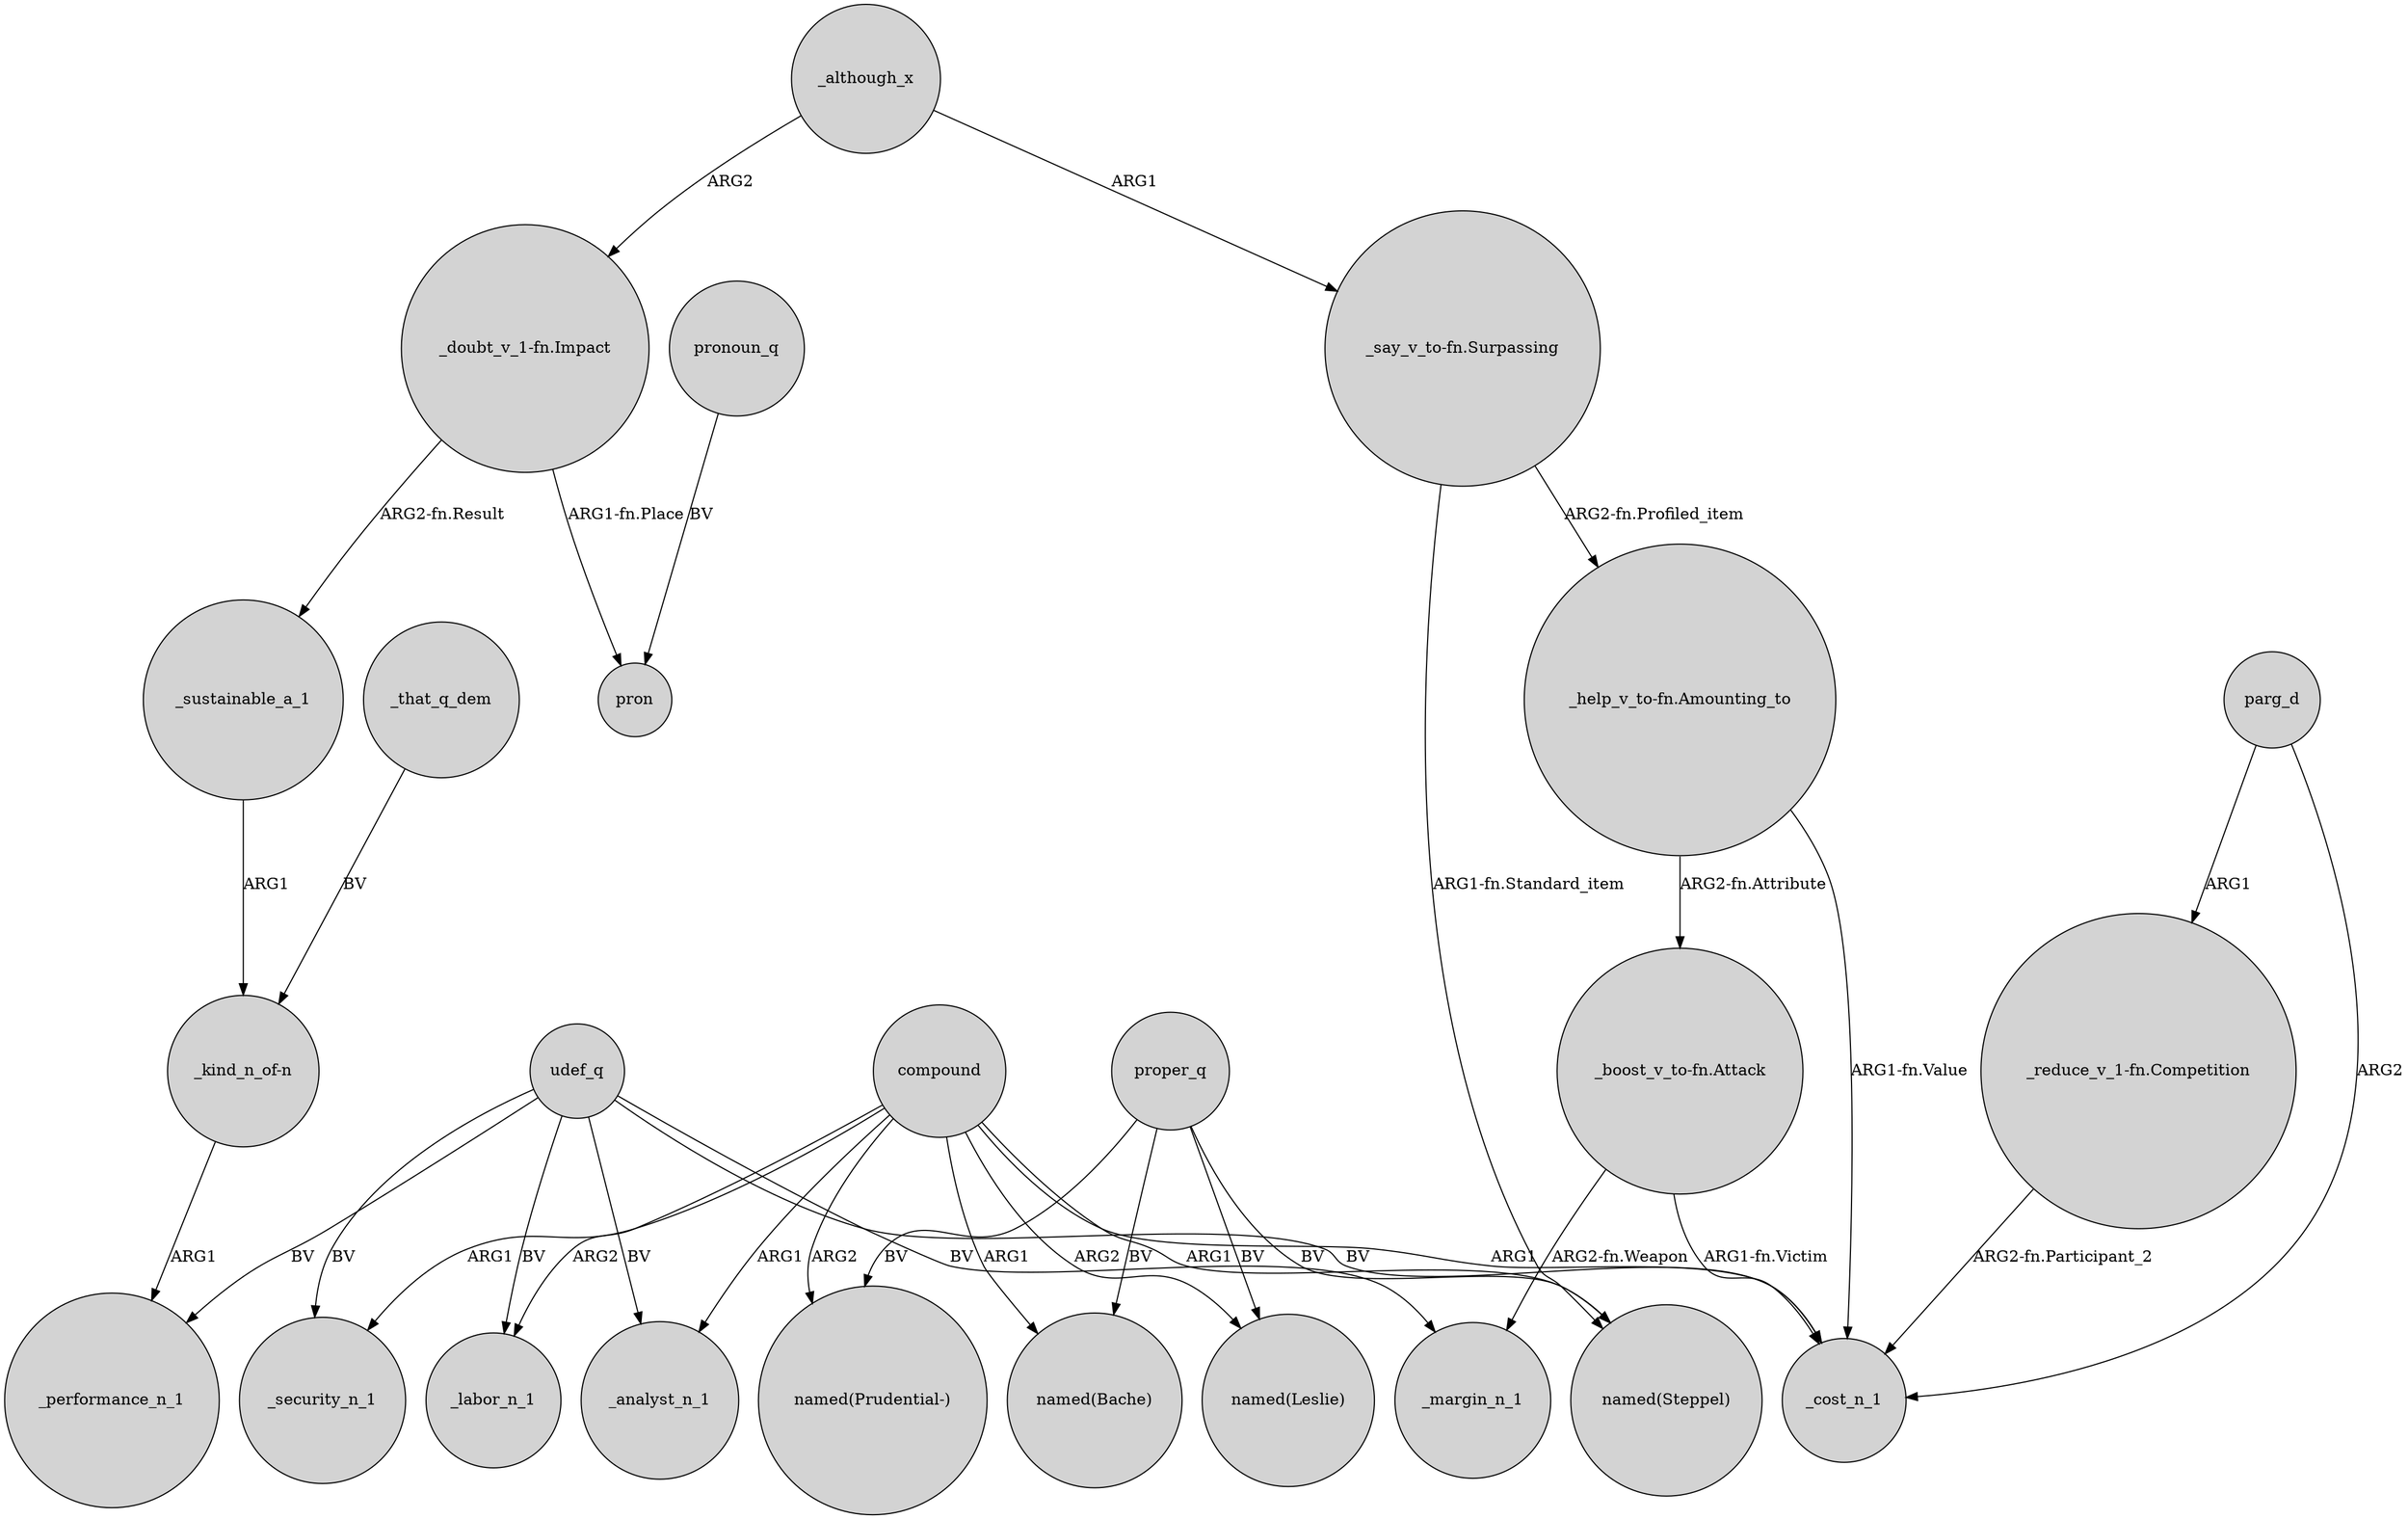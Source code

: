 digraph {
	node [shape=circle style=filled]
	"_help_v_to-fn.Amounting_to" -> "_boost_v_to-fn.Attack" [label="ARG2-fn.Attribute"]
	udef_q -> _analyst_n_1 [label=BV]
	compound -> "named(Bache)" [label=ARG1]
	"_boost_v_to-fn.Attack" -> _cost_n_1 [label="ARG1-fn.Victim"]
	proper_q -> "named(Steppel)" [label=BV]
	_that_q_dem -> "_kind_n_of-n" [label=BV]
	"_doubt_v_1-fn.Impact" -> pron [label="ARG1-fn.Place"]
	udef_q -> _performance_n_1 [label=BV]
	"_say_v_to-fn.Surpassing" -> "named(Steppel)" [label="ARG1-fn.Standard_item"]
	"_kind_n_of-n" -> _performance_n_1 [label=ARG1]
	udef_q -> _margin_n_1 [label=BV]
	_sustainable_a_1 -> "_kind_n_of-n" [label=ARG1]
	parg_d -> _cost_n_1 [label=ARG2]
	udef_q -> _security_n_1 [label=BV]
	_although_x -> "_doubt_v_1-fn.Impact" [label=ARG2]
	"_help_v_to-fn.Amounting_to" -> _cost_n_1 [label="ARG1-fn.Value"]
	compound -> "named(Steppel)" [label=ARG1]
	pronoun_q -> pron [label=BV]
	_although_x -> "_say_v_to-fn.Surpassing" [label=ARG1]
	compound -> _security_n_1 [label=ARG1]
	compound -> "named(Prudential-)" [label=ARG2]
	proper_q -> "named(Leslie)" [label=BV]
	compound -> _analyst_n_1 [label=ARG1]
	"_boost_v_to-fn.Attack" -> _margin_n_1 [label="ARG2-fn.Weapon"]
	compound -> "named(Leslie)" [label=ARG2]
	parg_d -> "_reduce_v_1-fn.Competition" [label=ARG1]
	compound -> _labor_n_1 [label=ARG2]
	proper_q -> "named(Prudential-)" [label=BV]
	udef_q -> _labor_n_1 [label=BV]
	"_reduce_v_1-fn.Competition" -> _cost_n_1 [label="ARG2-fn.Participant_2"]
	"_doubt_v_1-fn.Impact" -> _sustainable_a_1 [label="ARG2-fn.Result"]
	"_say_v_to-fn.Surpassing" -> "_help_v_to-fn.Amounting_to" [label="ARG2-fn.Profiled_item"]
	compound -> _cost_n_1 [label=ARG1]
	proper_q -> "named(Bache)" [label=BV]
	udef_q -> _cost_n_1 [label=BV]
}
